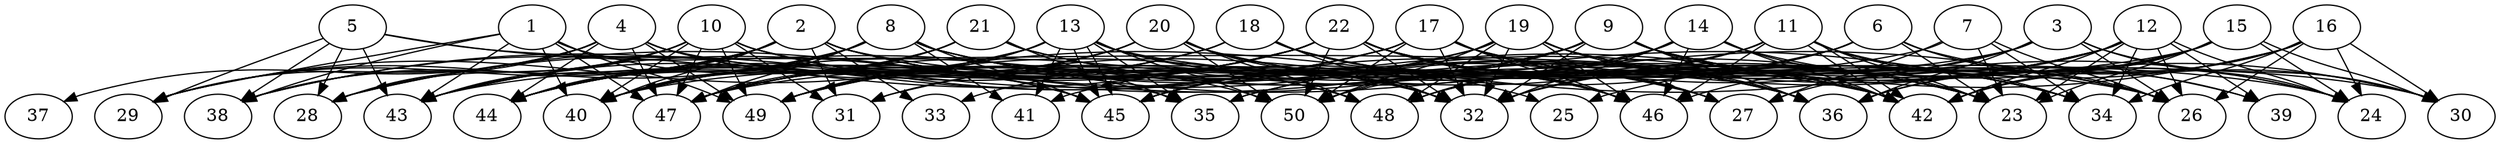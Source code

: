 // DAG automatically generated by daggen at Thu Oct  3 14:07:56 2019
// ./daggen --dot -n 50 --ccr 0.4 --fat 0.9 --regular 0.5 --density 0.5 --mindata 5242880 --maxdata 52428800 
digraph G {
  1 [size="75013120", alpha="0.18", expect_size="30005248"] 
  1 -> 29 [size ="30005248"]
  1 -> 38 [size ="30005248"]
  1 -> 40 [size ="30005248"]
  1 -> 43 [size ="30005248"]
  1 -> 45 [size ="30005248"]
  1 -> 47 [size ="30005248"]
  1 -> 49 [size ="30005248"]
  2 [size="22906880", alpha="0.18", expect_size="9162752"] 
  2 -> 24 [size ="9162752"]
  2 -> 25 [size ="9162752"]
  2 -> 29 [size ="9162752"]
  2 -> 31 [size ="9162752"]
  2 -> 32 [size ="9162752"]
  2 -> 33 [size ="9162752"]
  2 -> 34 [size ="9162752"]
  2 -> 38 [size ="9162752"]
  2 -> 40 [size ="9162752"]
  2 -> 43 [size ="9162752"]
  2 -> 44 [size ="9162752"]
  3 [size="100480000", alpha="0.06", expect_size="40192000"] 
  3 -> 24 [size ="40192000"]
  3 -> 26 [size ="40192000"]
  3 -> 30 [size ="40192000"]
  3 -> 36 [size ="40192000"]
  3 -> 40 [size ="40192000"]
  3 -> 46 [size ="40192000"]
  3 -> 49 [size ="40192000"]
  4 [size="40378880", alpha="0.01", expect_size="16151552"] 
  4 -> 26 [size ="16151552"]
  4 -> 28 [size ="16151552"]
  4 -> 29 [size ="16151552"]
  4 -> 37 [size ="16151552"]
  4 -> 44 [size ="16151552"]
  4 -> 45 [size ="16151552"]
  4 -> 47 [size ="16151552"]
  4 -> 48 [size ="16151552"]
  4 -> 49 [size ="16151552"]
  5 [size="85038080", alpha="0.01", expect_size="34015232"] 
  5 -> 28 [size ="34015232"]
  5 -> 29 [size ="34015232"]
  5 -> 35 [size ="34015232"]
  5 -> 38 [size ="34015232"]
  5 -> 42 [size ="34015232"]
  5 -> 43 [size ="34015232"]
  6 [size="93934080", alpha="0.03", expect_size="37573632"] 
  6 -> 23 [size ="37573632"]
  6 -> 26 [size ="37573632"]
  6 -> 30 [size ="37573632"]
  6 -> 31 [size ="37573632"]
  6 -> 32 [size ="37573632"]
  6 -> 48 [size ="37573632"]
  7 [size="83560960", alpha="0.05", expect_size="33424384"] 
  7 -> 23 [size ="33424384"]
  7 -> 26 [size ="33424384"]
  7 -> 27 [size ="33424384"]
  7 -> 34 [size ="33424384"]
  7 -> 43 [size ="33424384"]
  8 [size="26165760", alpha="0.20", expect_size="10466304"] 
  8 -> 26 [size ="10466304"]
  8 -> 27 [size ="10466304"]
  8 -> 29 [size ="10466304"]
  8 -> 36 [size ="10466304"]
  8 -> 40 [size ="10466304"]
  8 -> 41 [size ="10466304"]
  8 -> 44 [size ="10466304"]
  8 -> 45 [size ="10466304"]
  8 -> 47 [size ="10466304"]
  9 [size="89226240", alpha="0.11", expect_size="35690496"] 
  9 -> 26 [size ="35690496"]
  9 -> 28 [size ="35690496"]
  9 -> 30 [size ="35690496"]
  9 -> 32 [size ="35690496"]
  9 -> 36 [size ="35690496"]
  9 -> 39 [size ="35690496"]
  9 -> 40 [size ="35690496"]
  9 -> 41 [size ="35690496"]
  9 -> 42 [size ="35690496"]
  9 -> 45 [size ="35690496"]
  9 -> 50 [size ="35690496"]
  10 [size="42800640", alpha="0.15", expect_size="17120256"] 
  10 -> 28 [size ="17120256"]
  10 -> 31 [size ="17120256"]
  10 -> 38 [size ="17120256"]
  10 -> 40 [size ="17120256"]
  10 -> 42 [size ="17120256"]
  10 -> 43 [size ="17120256"]
  10 -> 47 [size ="17120256"]
  10 -> 48 [size ="17120256"]
  10 -> 49 [size ="17120256"]
  10 -> 50 [size ="17120256"]
  11 [size="41520640", alpha="0.03", expect_size="16608256"] 
  11 -> 23 [size ="16608256"]
  11 -> 34 [size ="16608256"]
  11 -> 39 [size ="16608256"]
  11 -> 42 [size ="16608256"]
  11 -> 42 [size ="16608256"]
  11 -> 45 [size ="16608256"]
  11 -> 46 [size ="16608256"]
  11 -> 48 [size ="16608256"]
  11 -> 49 [size ="16608256"]
  12 [size="28032000", alpha="0.06", expect_size="11212800"] 
  12 -> 23 [size ="11212800"]
  12 -> 24 [size ="11212800"]
  12 -> 26 [size ="11212800"]
  12 -> 27 [size ="11212800"]
  12 -> 34 [size ="11212800"]
  12 -> 35 [size ="11212800"]
  12 -> 39 [size ="11212800"]
  12 -> 42 [size ="11212800"]
  12 -> 45 [size ="11212800"]
  12 -> 50 [size ="11212800"]
  13 [size="18915840", alpha="0.11", expect_size="7566336"] 
  13 -> 29 [size ="7566336"]
  13 -> 30 [size ="7566336"]
  13 -> 32 [size ="7566336"]
  13 -> 35 [size ="7566336"]
  13 -> 41 [size ="7566336"]
  13 -> 42 [size ="7566336"]
  13 -> 44 [size ="7566336"]
  13 -> 45 [size ="7566336"]
  13 -> 45 [size ="7566336"]
  13 -> 46 [size ="7566336"]
  13 -> 49 [size ="7566336"]
  13 -> 50 [size ="7566336"]
  14 [size="55810560", alpha="0.16", expect_size="22324224"] 
  14 -> 23 [size ="22324224"]
  14 -> 24 [size ="22324224"]
  14 -> 32 [size ="22324224"]
  14 -> 42 [size ="22324224"]
  14 -> 45 [size ="22324224"]
  14 -> 46 [size ="22324224"]
  14 -> 47 [size ="22324224"]
  14 -> 48 [size ="22324224"]
  15 [size="62673920", alpha="0.16", expect_size="25069568"] 
  15 -> 23 [size ="25069568"]
  15 -> 24 [size ="25069568"]
  15 -> 30 [size ="25069568"]
  15 -> 32 [size ="25069568"]
  15 -> 36 [size ="25069568"]
  15 -> 42 [size ="25069568"]
  15 -> 47 [size ="25069568"]
  16 [size="66531840", alpha="0.20", expect_size="26612736"] 
  16 -> 24 [size ="26612736"]
  16 -> 25 [size ="26612736"]
  16 -> 26 [size ="26612736"]
  16 -> 30 [size ="26612736"]
  16 -> 34 [size ="26612736"]
  16 -> 35 [size ="26612736"]
  16 -> 36 [size ="26612736"]
  16 -> 42 [size ="26612736"]
  17 [size="82542080", alpha="0.11", expect_size="33016832"] 
  17 -> 23 [size ="33016832"]
  17 -> 24 [size ="33016832"]
  17 -> 27 [size ="33016832"]
  17 -> 28 [size ="33016832"]
  17 -> 32 [size ="33016832"]
  17 -> 34 [size ="33016832"]
  17 -> 38 [size ="33016832"]
  17 -> 46 [size ="33016832"]
  17 -> 49 [size ="33016832"]
  17 -> 50 [size ="33016832"]
  18 [size="111290880", alpha="0.00", expect_size="44516352"] 
  18 -> 23 [size ="44516352"]
  18 -> 32 [size ="44516352"]
  18 -> 36 [size ="44516352"]
  18 -> 43 [size ="44516352"]
  18 -> 44 [size ="44516352"]
  18 -> 46 [size ="44516352"]
  18 -> 47 [size ="44516352"]
  19 [size="110991360", alpha="0.16", expect_size="44396544"] 
  19 -> 26 [size ="44396544"]
  19 -> 32 [size ="44396544"]
  19 -> 33 [size ="44396544"]
  19 -> 34 [size ="44396544"]
  19 -> 36 [size ="44396544"]
  19 -> 43 [size ="44396544"]
  19 -> 46 [size ="44396544"]
  19 -> 48 [size ="44396544"]
  19 -> 50 [size ="44396544"]
  20 [size="57763840", alpha="0.06", expect_size="23105536"] 
  20 -> 23 [size ="23105536"]
  20 -> 32 [size ="23105536"]
  20 -> 44 [size ="23105536"]
  20 -> 46 [size ="23105536"]
  20 -> 47 [size ="23105536"]
  20 -> 48 [size ="23105536"]
  20 -> 49 [size ="23105536"]
  20 -> 50 [size ="23105536"]
  21 [size="27020800", alpha="0.05", expect_size="10808320"] 
  21 -> 23 [size ="10808320"]
  21 -> 35 [size ="10808320"]
  21 -> 36 [size ="10808320"]
  21 -> 40 [size ="10808320"]
  21 -> 44 [size ="10808320"]
  21 -> 47 [size ="10808320"]
  22 [size="44802560", alpha="0.07", expect_size="17921024"] 
  22 -> 23 [size ="17921024"]
  22 -> 27 [size ="17921024"]
  22 -> 31 [size ="17921024"]
  22 -> 32 [size ="17921024"]
  22 -> 34 [size ="17921024"]
  22 -> 36 [size ="17921024"]
  22 -> 38 [size ="17921024"]
  22 -> 40 [size ="17921024"]
  22 -> 42 [size ="17921024"]
  22 -> 44 [size ="17921024"]
  22 -> 46 [size ="17921024"]
  22 -> 47 [size ="17921024"]
  22 -> 50 [size ="17921024"]
  23 [size="81943040", alpha="0.03", expect_size="32777216"] 
  24 [size="26629120", alpha="0.04", expect_size="10651648"] 
  25 [size="122933760", alpha="0.17", expect_size="49173504"] 
  26 [size="96555520", alpha="0.04", expect_size="38622208"] 
  27 [size="94323200", alpha="0.02", expect_size="37729280"] 
  28 [size="44093440", alpha="0.03", expect_size="17637376"] 
  29 [size="45473280", alpha="0.17", expect_size="18189312"] 
  30 [size="23823360", alpha="0.16", expect_size="9529344"] 
  31 [size="56739840", alpha="0.20", expect_size="22695936"] 
  32 [size="88161280", alpha="0.06", expect_size="35264512"] 
  33 [size="127889920", alpha="0.13", expect_size="51155968"] 
  34 [size="27371520", alpha="0.07", expect_size="10948608"] 
  35 [size="49807360", alpha="0.10", expect_size="19922944"] 
  36 [size="31198720", alpha="0.02", expect_size="12479488"] 
  37 [size="52377600", alpha="0.06", expect_size="20951040"] 
  38 [size="65830400", alpha="0.06", expect_size="26332160"] 
  39 [size="84618240", alpha="0.03", expect_size="33847296"] 
  40 [size="66900480", alpha="0.07", expect_size="26760192"] 
  41 [size="42370560", alpha="0.14", expect_size="16948224"] 
  42 [size="39441920", alpha="0.06", expect_size="15776768"] 
  43 [size="73041920", alpha="0.10", expect_size="29216768"] 
  44 [size="31016960", alpha="0.16", expect_size="12406784"] 
  45 [size="74032640", alpha="0.01", expect_size="29613056"] 
  46 [size="15731200", alpha="0.00", expect_size="6292480"] 
  47 [size="27502080", alpha="0.13", expect_size="11000832"] 
  48 [size="60812800", alpha="0.11", expect_size="24325120"] 
  49 [size="95887360", alpha="0.14", expect_size="38354944"] 
  50 [size="112642560", alpha="0.19", expect_size="45057024"] 
}
